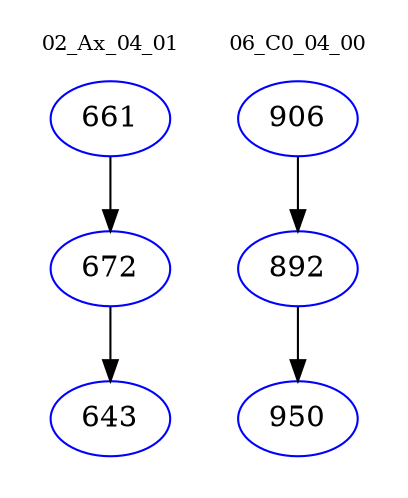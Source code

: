 digraph{
subgraph cluster_0 {
color = white
label = "02_Ax_04_01";
fontsize=10;
T0_661 [label="661", color="blue"]
T0_661 -> T0_672 [color="black"]
T0_672 [label="672", color="blue"]
T0_672 -> T0_643 [color="black"]
T0_643 [label="643", color="blue"]
}
subgraph cluster_1 {
color = white
label = "06_C0_04_00";
fontsize=10;
T1_906 [label="906", color="blue"]
T1_906 -> T1_892 [color="black"]
T1_892 [label="892", color="blue"]
T1_892 -> T1_950 [color="black"]
T1_950 [label="950", color="blue"]
}
}
